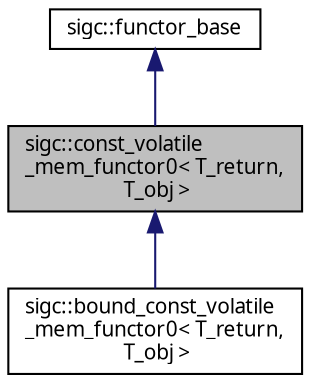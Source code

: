 digraph "sigc::const_volatile_mem_functor0&lt; T_return, T_obj &gt;"
{
  edge [fontname="Sans",fontsize="10",labelfontname="Sans",labelfontsize="10"];
  node [fontname="Sans",fontsize="10",shape=record];
  Node1 [label="sigc::const_volatile\l_mem_functor0\< T_return,\l T_obj \>",height=0.2,width=0.4,color="black", fillcolor="grey75", style="filled" fontcolor="black"];
  Node2 -> Node1 [dir="back",color="midnightblue",fontsize="10",style="solid",fontname="Sans"];
  Node2 [label="sigc::functor_base",height=0.2,width=0.4,color="black", fillcolor="white", style="filled",URL="$structsigc_1_1functor__base.html",tooltip="A hint to the compiler."];
  Node1 -> Node3 [dir="back",color="midnightblue",fontsize="10",style="solid",fontname="Sans"];
  Node3 [label="sigc::bound_const_volatile\l_mem_functor0\< T_return,\l T_obj \>",height=0.2,width=0.4,color="black", fillcolor="white", style="filled",URL="$classsigc_1_1bound__const__volatile__mem__functor0.html",tooltip="bound_const_volatile_mem_functor0 encapsulates a const volatile method with 0 arguments and an object..."];
}
